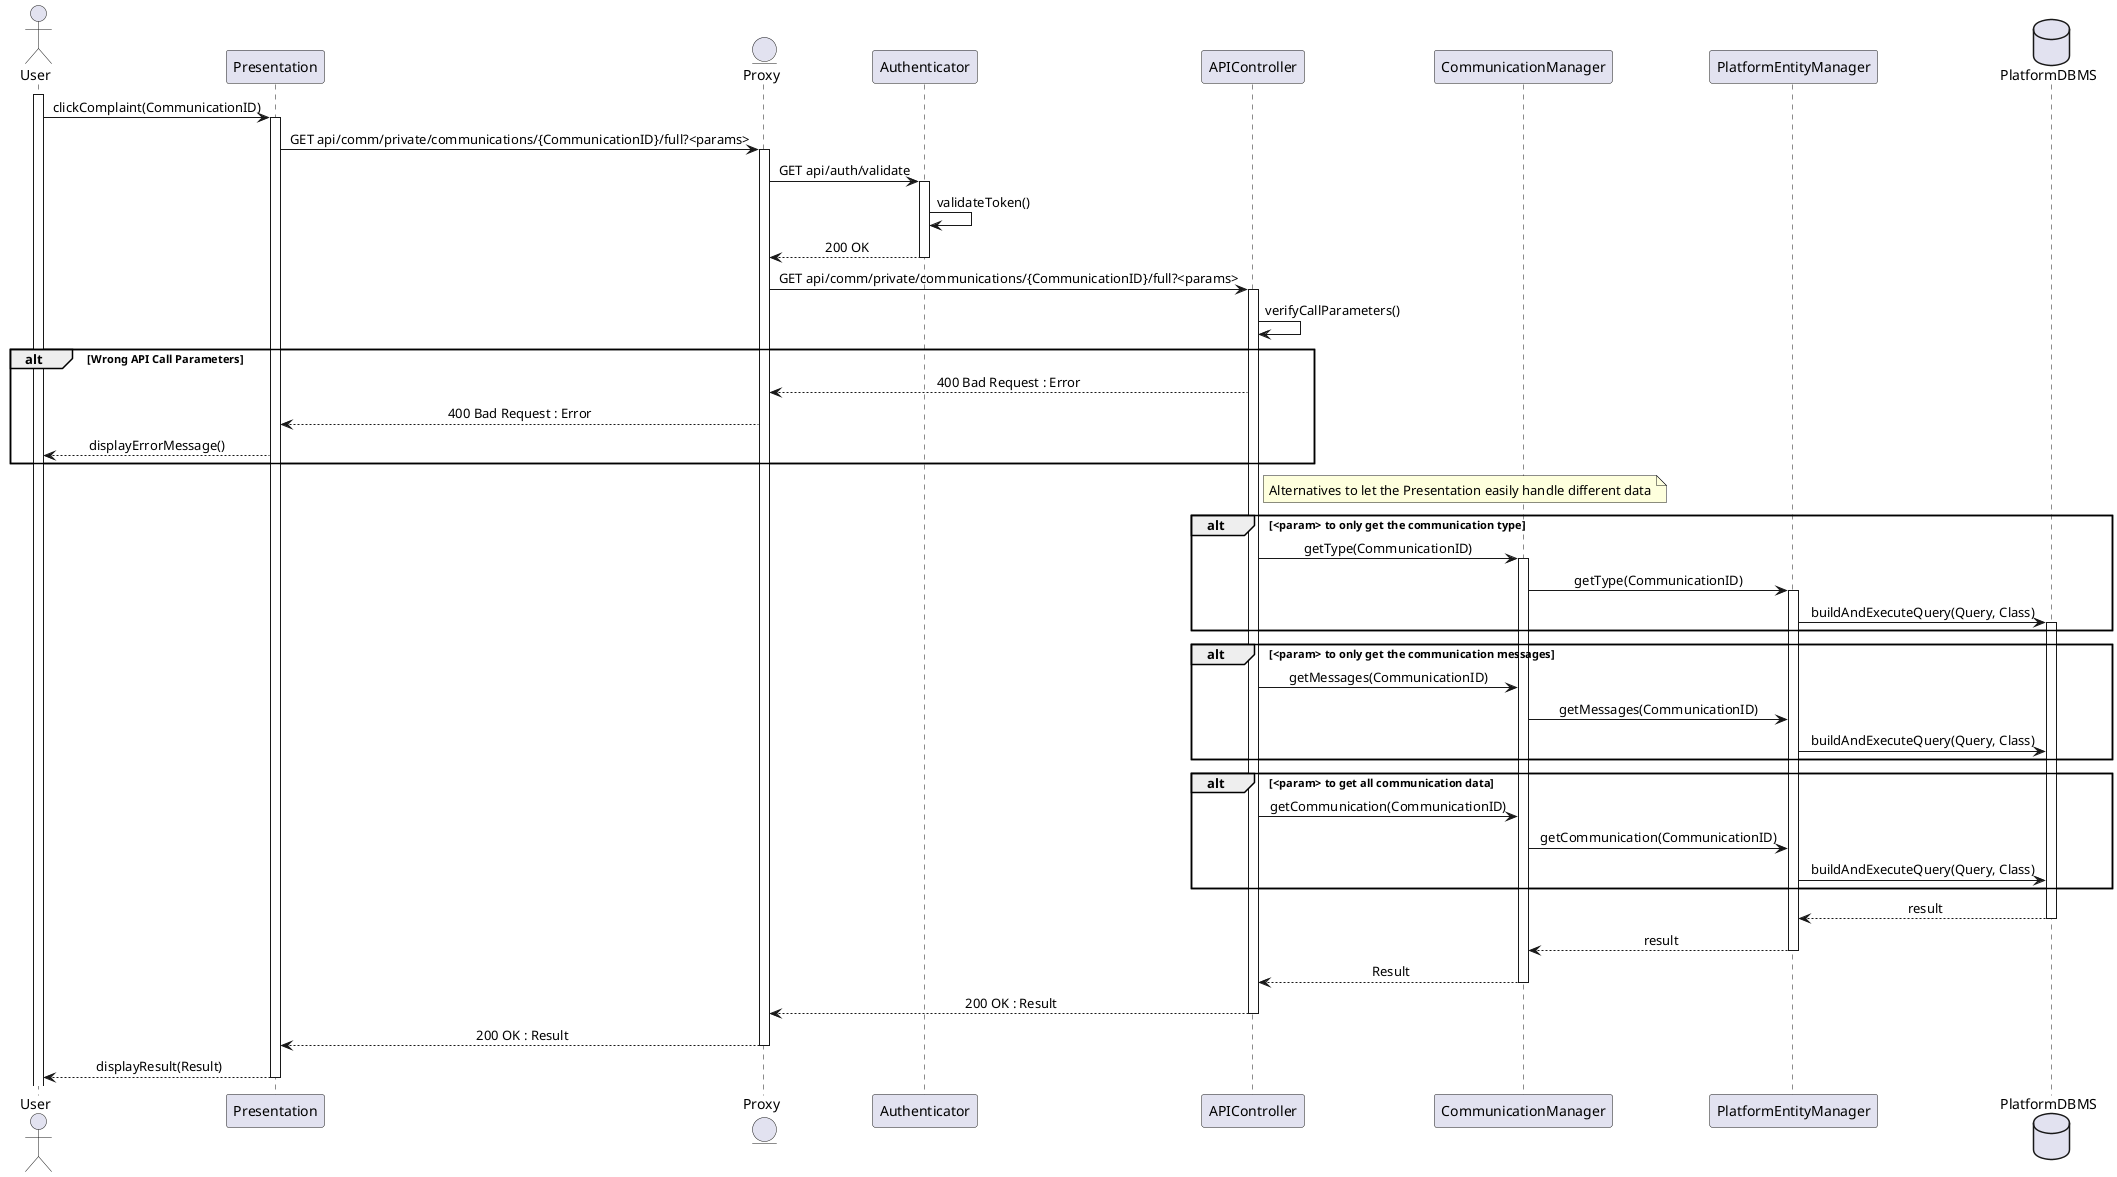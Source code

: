 @startuml UserOpensComplaint
skinparam sequenceMessageAlign center
actor       User
participant  Presentation
entity      Proxy
participant Authenticator
participant APIController
participant CommunicationManager
participant PlatformEntityManager
database    PlatformDBMS

activate User
User -> Presentation : clickComplaint(CommunicationID)
activate Presentation
Presentation -> Proxy : GET api/comm/private/communications/{CommunicationID}/full?<params>
activate Proxy
Proxy -> Authenticator : GET api/auth/validate
activate Authenticator
Authenticator -> Authenticator : validateToken()
Authenticator --> Proxy : 200 OK
deactivate Authenticator
Proxy -> APIController : GET api/comm/private/communications/{CommunicationID}/full?<params>
activate APIController
APIController -> APIController : verifyCallParameters()
alt Wrong API Call Parameters
APIController --> Proxy : 400 Bad Request : Error
Proxy --> Presentation : 400 Bad Request : Error
Presentation --> User : displayErrorMessage()
end
note right of APIController : Alternatives to let the Presentation easily handle different data 
alt <param> to only get the communication type
APIController -> CommunicationManager : getType(CommunicationID)
activate CommunicationManager
CommunicationManager -> PlatformEntityManager : getType(CommunicationID)
activate PlatformEntityManager
PlatformEntityManager -> PlatformDBMS : buildAndExecuteQuery(Query, Class)
activate PlatformDBMS
end
alt <param> to only get the communication messages
APIController -> CommunicationManager : getMessages(CommunicationID)
CommunicationManager -> PlatformEntityManager : getMessages(CommunicationID)
PlatformEntityManager -> PlatformDBMS : buildAndExecuteQuery(Query, Class)
end
alt <param> to get all communication data
APIController -> CommunicationManager : getCommunication(CommunicationID)
CommunicationManager -> PlatformEntityManager : getCommunication(CommunicationID)
PlatformEntityManager -> PlatformDBMS : buildAndExecuteQuery(Query, Class)
end
PlatformDBMS --> PlatformEntityManager : result
deactivate PlatformDBMS
PlatformEntityManager --> CommunicationManager : result
deactivate PlatformEntityManager
CommunicationManager --> APIController : Result
deactivate CommunicationManager
APIController --> Proxy : 200 OK : Result
deactivate APIController
Proxy --> Presentation : 200 OK : Result
deactivate Proxy
Presentation --> User : displayResult(Result)
deactivate Presentation




